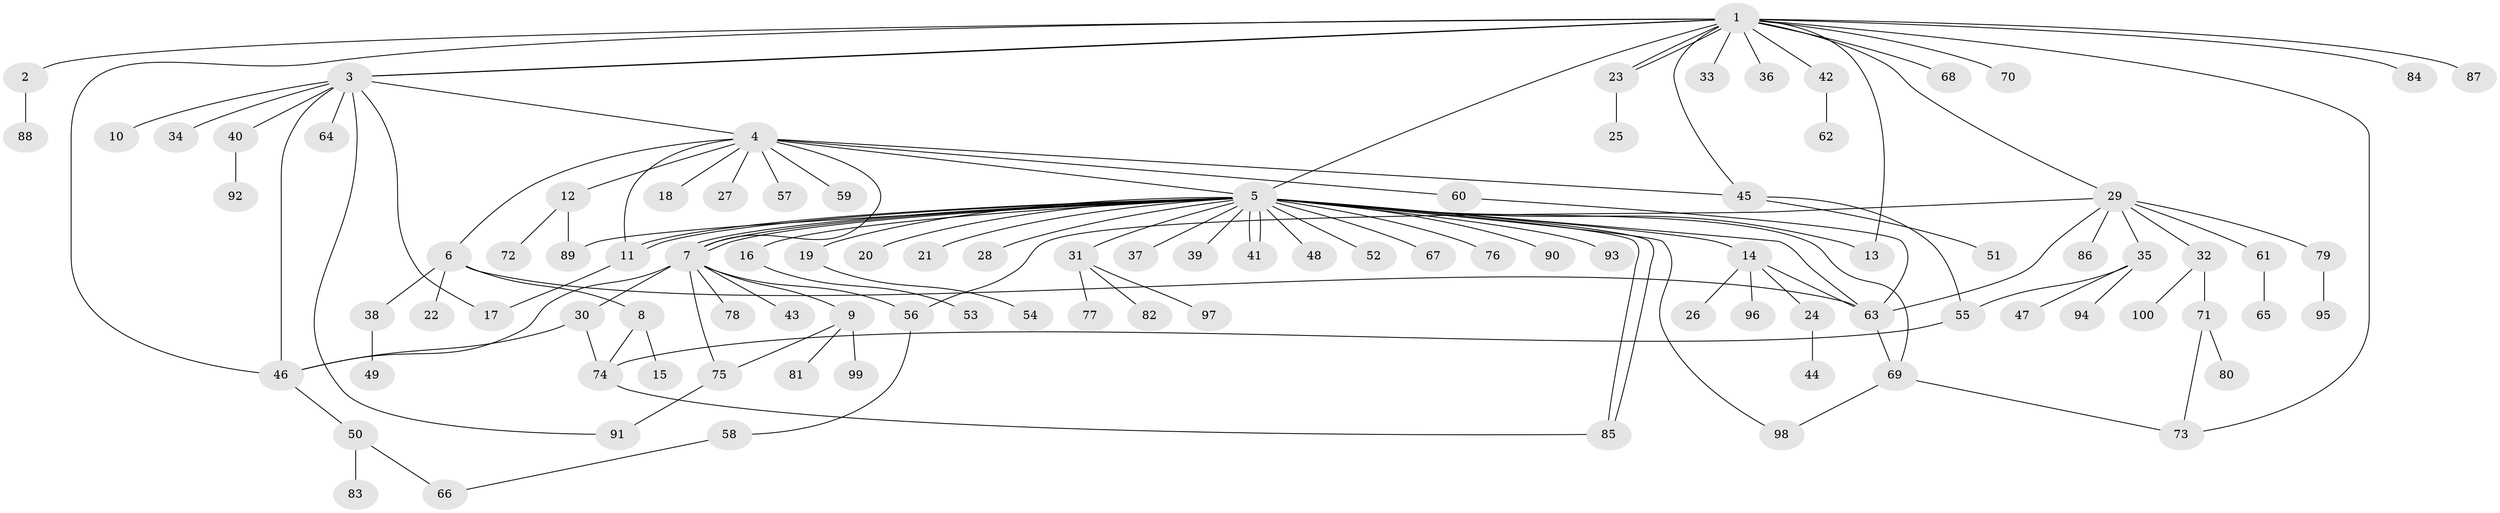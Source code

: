 // Generated by graph-tools (version 1.1) at 2025/38/02/21/25 10:38:54]
// undirected, 100 vertices, 132 edges
graph export_dot {
graph [start="1"]
  node [color=gray90,style=filled];
  1;
  2;
  3;
  4;
  5;
  6;
  7;
  8;
  9;
  10;
  11;
  12;
  13;
  14;
  15;
  16;
  17;
  18;
  19;
  20;
  21;
  22;
  23;
  24;
  25;
  26;
  27;
  28;
  29;
  30;
  31;
  32;
  33;
  34;
  35;
  36;
  37;
  38;
  39;
  40;
  41;
  42;
  43;
  44;
  45;
  46;
  47;
  48;
  49;
  50;
  51;
  52;
  53;
  54;
  55;
  56;
  57;
  58;
  59;
  60;
  61;
  62;
  63;
  64;
  65;
  66;
  67;
  68;
  69;
  70;
  71;
  72;
  73;
  74;
  75;
  76;
  77;
  78;
  79;
  80;
  81;
  82;
  83;
  84;
  85;
  86;
  87;
  88;
  89;
  90;
  91;
  92;
  93;
  94;
  95;
  96;
  97;
  98;
  99;
  100;
  1 -- 2;
  1 -- 3;
  1 -- 3;
  1 -- 5;
  1 -- 13;
  1 -- 23;
  1 -- 23;
  1 -- 29;
  1 -- 33;
  1 -- 36;
  1 -- 42;
  1 -- 45;
  1 -- 46;
  1 -- 68;
  1 -- 70;
  1 -- 73;
  1 -- 84;
  1 -- 87;
  2 -- 88;
  3 -- 4;
  3 -- 10;
  3 -- 17;
  3 -- 34;
  3 -- 40;
  3 -- 46;
  3 -- 64;
  3 -- 91;
  4 -- 5;
  4 -- 6;
  4 -- 7;
  4 -- 11;
  4 -- 12;
  4 -- 18;
  4 -- 27;
  4 -- 45;
  4 -- 57;
  4 -- 59;
  4 -- 60;
  5 -- 7;
  5 -- 7;
  5 -- 7;
  5 -- 11;
  5 -- 11;
  5 -- 13;
  5 -- 14;
  5 -- 16;
  5 -- 19;
  5 -- 20;
  5 -- 21;
  5 -- 28;
  5 -- 31;
  5 -- 37;
  5 -- 39;
  5 -- 41;
  5 -- 41;
  5 -- 48;
  5 -- 52;
  5 -- 63;
  5 -- 67;
  5 -- 69;
  5 -- 76;
  5 -- 85;
  5 -- 85;
  5 -- 89;
  5 -- 90;
  5 -- 93;
  5 -- 98;
  6 -- 8;
  6 -- 22;
  6 -- 38;
  6 -- 63;
  7 -- 9;
  7 -- 30;
  7 -- 43;
  7 -- 46;
  7 -- 56;
  7 -- 75;
  7 -- 78;
  8 -- 15;
  8 -- 74;
  9 -- 75;
  9 -- 81;
  9 -- 99;
  11 -- 17;
  12 -- 72;
  12 -- 89;
  14 -- 24;
  14 -- 26;
  14 -- 63;
  14 -- 96;
  16 -- 53;
  19 -- 54;
  23 -- 25;
  24 -- 44;
  29 -- 32;
  29 -- 35;
  29 -- 56;
  29 -- 61;
  29 -- 63;
  29 -- 79;
  29 -- 86;
  30 -- 46;
  30 -- 74;
  31 -- 77;
  31 -- 82;
  31 -- 97;
  32 -- 71;
  32 -- 100;
  35 -- 47;
  35 -- 55;
  35 -- 94;
  38 -- 49;
  40 -- 92;
  42 -- 62;
  45 -- 51;
  45 -- 55;
  46 -- 50;
  50 -- 66;
  50 -- 83;
  55 -- 74;
  56 -- 58;
  58 -- 66;
  60 -- 63;
  61 -- 65;
  63 -- 69;
  69 -- 73;
  69 -- 98;
  71 -- 73;
  71 -- 80;
  74 -- 85;
  75 -- 91;
  79 -- 95;
}
